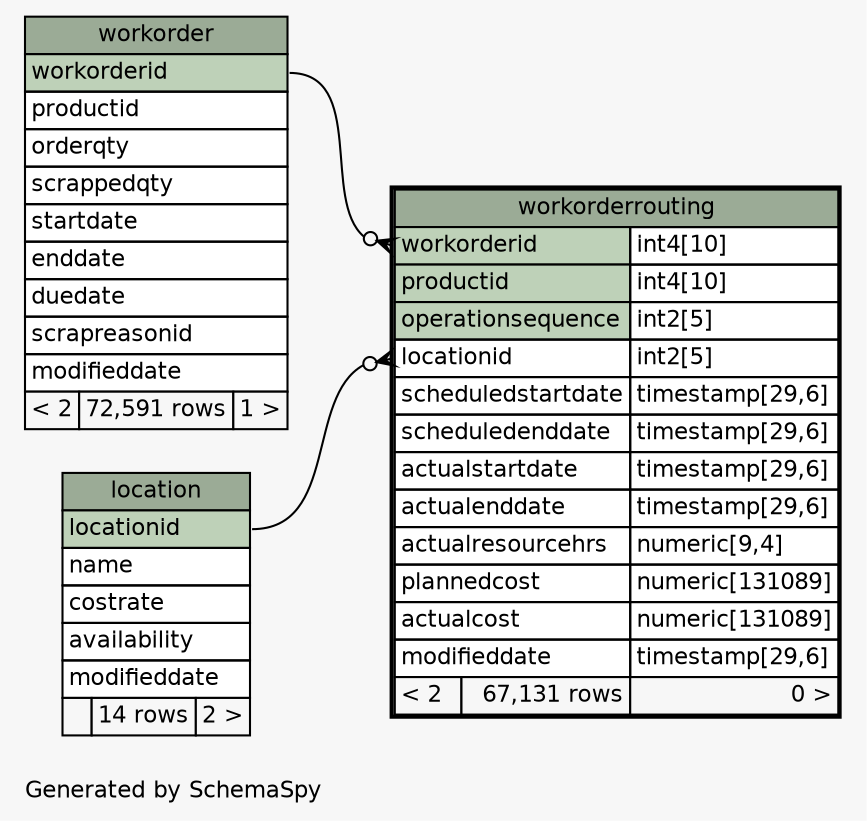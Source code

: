 // dot 2.40.1 on Linux 5.4.0-51-generic
// SchemaSpy rev 590
digraph "oneDegreeRelationshipsDiagram" {
  graph [
    rankdir="RL"
    bgcolor="#f7f7f7"
    label="\nGenerated by SchemaSpy"
    labeljust="l"
    nodesep="0.18"
    ranksep="0.46"
    fontname="Helvetica"
    fontsize="11"
  ];
  node [
    fontname="Helvetica"
    fontsize="11"
    shape="plaintext"
  ];
  edge [
    arrowsize="0.8"
  ];
  "workorderrouting":"locationid":w -> "location":"locationid":e [arrowhead=none dir=back arrowtail=crowodot];
  "workorderrouting":"workorderid":w -> "workorder":"workorderid":e [arrowhead=none dir=back arrowtail=crowodot];
  "location" [
    label=<
    <TABLE BORDER="0" CELLBORDER="1" CELLSPACING="0" BGCOLOR="#ffffff">
      <TR><TD COLSPAN="3" BGCOLOR="#9bab96" ALIGN="CENTER">location</TD></TR>
      <TR><TD PORT="locationid" COLSPAN="3" BGCOLOR="#bed1b8" ALIGN="LEFT">locationid</TD></TR>
      <TR><TD PORT="name" COLSPAN="3" ALIGN="LEFT">name</TD></TR>
      <TR><TD PORT="costrate" COLSPAN="3" ALIGN="LEFT">costrate</TD></TR>
      <TR><TD PORT="availability" COLSPAN="3" ALIGN="LEFT">availability</TD></TR>
      <TR><TD PORT="modifieddate" COLSPAN="3" ALIGN="LEFT">modifieddate</TD></TR>
      <TR><TD ALIGN="LEFT" BGCOLOR="#f7f7f7">  </TD><TD ALIGN="RIGHT" BGCOLOR="#f7f7f7">14 rows</TD><TD ALIGN="RIGHT" BGCOLOR="#f7f7f7">2 &gt;</TD></TR>
    </TABLE>>
    URL="location.html"
    tooltip="location"
  ];
  "workorder" [
    label=<
    <TABLE BORDER="0" CELLBORDER="1" CELLSPACING="0" BGCOLOR="#ffffff">
      <TR><TD COLSPAN="3" BGCOLOR="#9bab96" ALIGN="CENTER">workorder</TD></TR>
      <TR><TD PORT="workorderid" COLSPAN="3" BGCOLOR="#bed1b8" ALIGN="LEFT">workorderid</TD></TR>
      <TR><TD PORT="productid" COLSPAN="3" ALIGN="LEFT">productid</TD></TR>
      <TR><TD PORT="orderqty" COLSPAN="3" ALIGN="LEFT">orderqty</TD></TR>
      <TR><TD PORT="scrappedqty" COLSPAN="3" ALIGN="LEFT">scrappedqty</TD></TR>
      <TR><TD PORT="startdate" COLSPAN="3" ALIGN="LEFT">startdate</TD></TR>
      <TR><TD PORT="enddate" COLSPAN="3" ALIGN="LEFT">enddate</TD></TR>
      <TR><TD PORT="duedate" COLSPAN="3" ALIGN="LEFT">duedate</TD></TR>
      <TR><TD PORT="scrapreasonid" COLSPAN="3" ALIGN="LEFT">scrapreasonid</TD></TR>
      <TR><TD PORT="modifieddate" COLSPAN="3" ALIGN="LEFT">modifieddate</TD></TR>
      <TR><TD ALIGN="LEFT" BGCOLOR="#f7f7f7">&lt; 2</TD><TD ALIGN="RIGHT" BGCOLOR="#f7f7f7">72,591 rows</TD><TD ALIGN="RIGHT" BGCOLOR="#f7f7f7">1 &gt;</TD></TR>
    </TABLE>>
    URL="workorder.html"
    tooltip="workorder"
  ];
  "workorderrouting" [
    label=<
    <TABLE BORDER="2" CELLBORDER="1" CELLSPACING="0" BGCOLOR="#ffffff">
      <TR><TD COLSPAN="3" BGCOLOR="#9bab96" ALIGN="CENTER">workorderrouting</TD></TR>
      <TR><TD PORT="workorderid" COLSPAN="2" BGCOLOR="#bed1b8" ALIGN="LEFT">workorderid</TD><TD PORT="workorderid.type" ALIGN="LEFT">int4[10]</TD></TR>
      <TR><TD PORT="productid" COLSPAN="2" BGCOLOR="#bed1b8" ALIGN="LEFT">productid</TD><TD PORT="productid.type" ALIGN="LEFT">int4[10]</TD></TR>
      <TR><TD PORT="operationsequence" COLSPAN="2" BGCOLOR="#bed1b8" ALIGN="LEFT">operationsequence</TD><TD PORT="operationsequence.type" ALIGN="LEFT">int2[5]</TD></TR>
      <TR><TD PORT="locationid" COLSPAN="2" ALIGN="LEFT">locationid</TD><TD PORT="locationid.type" ALIGN="LEFT">int2[5]</TD></TR>
      <TR><TD PORT="scheduledstartdate" COLSPAN="2" ALIGN="LEFT">scheduledstartdate</TD><TD PORT="scheduledstartdate.type" ALIGN="LEFT">timestamp[29,6]</TD></TR>
      <TR><TD PORT="scheduledenddate" COLSPAN="2" ALIGN="LEFT">scheduledenddate</TD><TD PORT="scheduledenddate.type" ALIGN="LEFT">timestamp[29,6]</TD></TR>
      <TR><TD PORT="actualstartdate" COLSPAN="2" ALIGN="LEFT">actualstartdate</TD><TD PORT="actualstartdate.type" ALIGN="LEFT">timestamp[29,6]</TD></TR>
      <TR><TD PORT="actualenddate" COLSPAN="2" ALIGN="LEFT">actualenddate</TD><TD PORT="actualenddate.type" ALIGN="LEFT">timestamp[29,6]</TD></TR>
      <TR><TD PORT="actualresourcehrs" COLSPAN="2" ALIGN="LEFT">actualresourcehrs</TD><TD PORT="actualresourcehrs.type" ALIGN="LEFT">numeric[9,4]</TD></TR>
      <TR><TD PORT="plannedcost" COLSPAN="2" ALIGN="LEFT">plannedcost</TD><TD PORT="plannedcost.type" ALIGN="LEFT">numeric[131089]</TD></TR>
      <TR><TD PORT="actualcost" COLSPAN="2" ALIGN="LEFT">actualcost</TD><TD PORT="actualcost.type" ALIGN="LEFT">numeric[131089]</TD></TR>
      <TR><TD PORT="modifieddate" COLSPAN="2" ALIGN="LEFT">modifieddate</TD><TD PORT="modifieddate.type" ALIGN="LEFT">timestamp[29,6]</TD></TR>
      <TR><TD ALIGN="LEFT" BGCOLOR="#f7f7f7">&lt; 2</TD><TD ALIGN="RIGHT" BGCOLOR="#f7f7f7">67,131 rows</TD><TD ALIGN="RIGHT" BGCOLOR="#f7f7f7">0 &gt;</TD></TR>
    </TABLE>>
    URL="workorderrouting.html"
    tooltip="workorderrouting"
  ];
}
